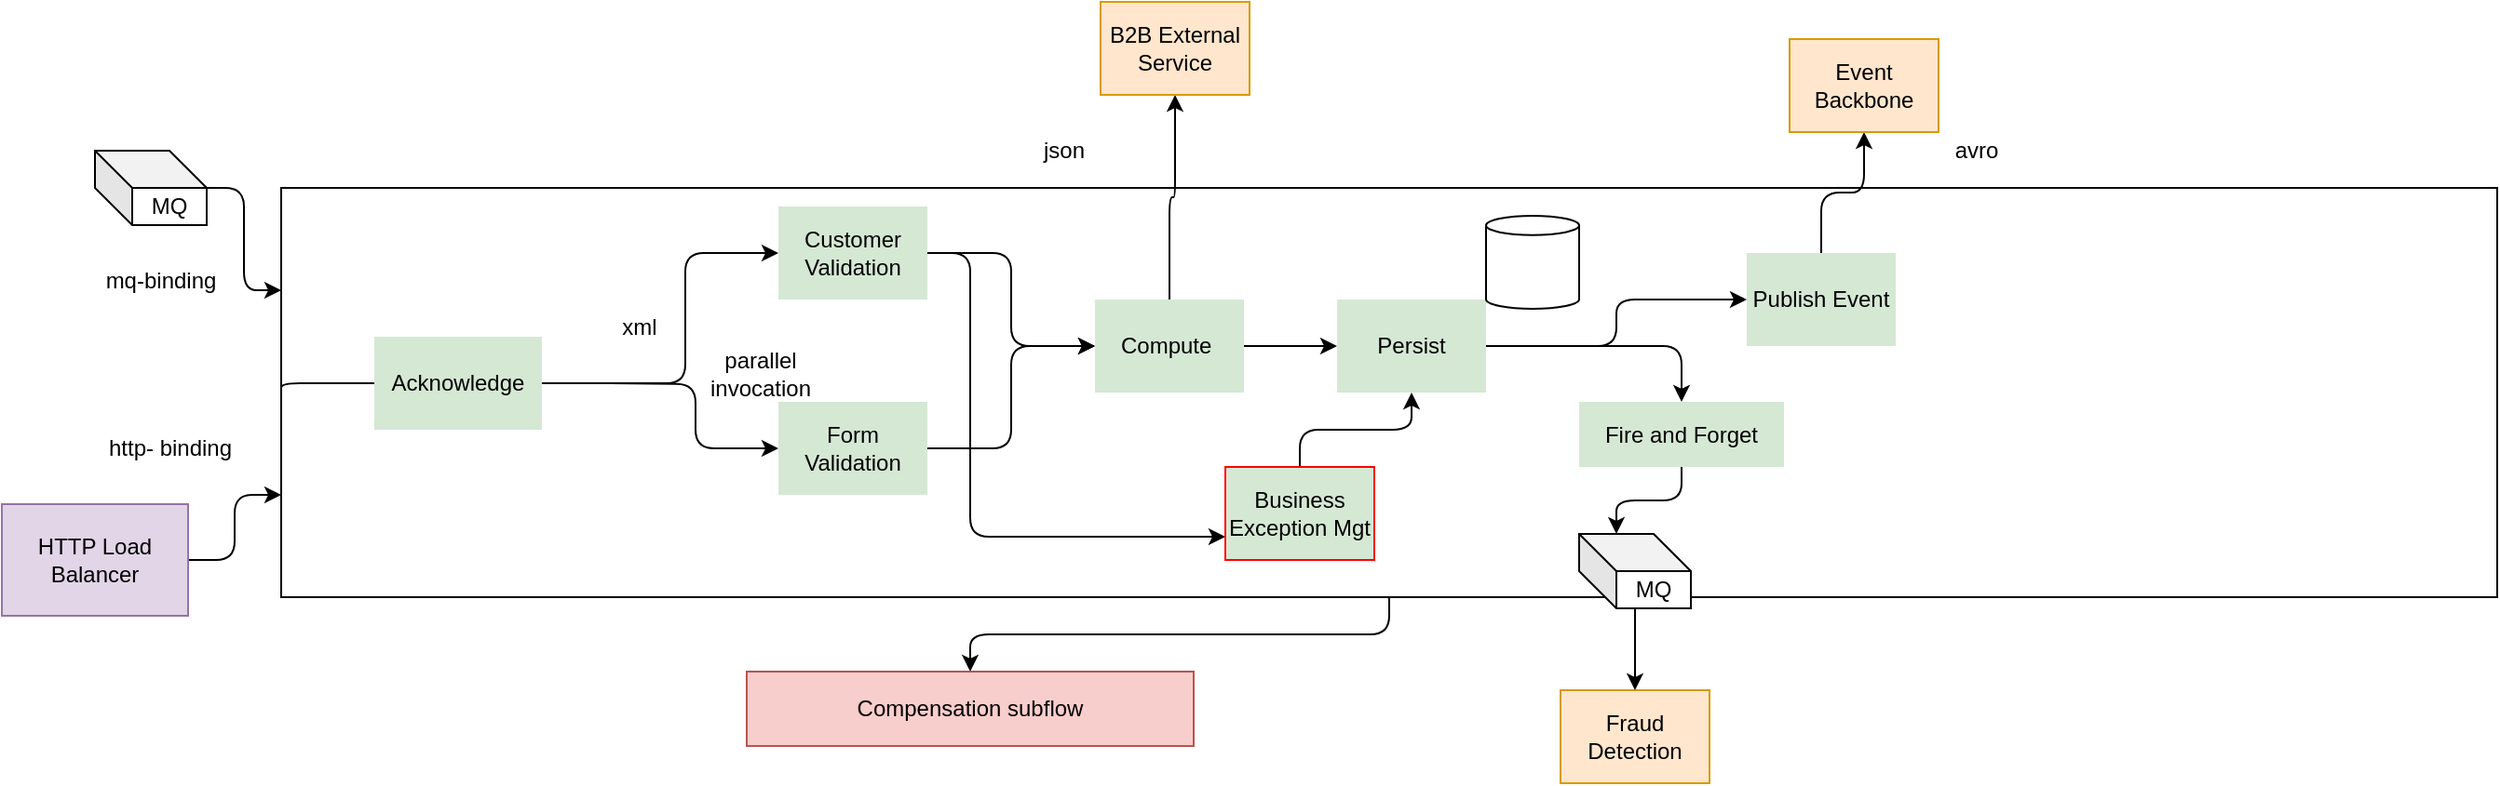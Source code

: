 <mxfile>
    <diagram id="m-HCIVWKF1rCuKatZ1oG" name="Page-1">
        <mxGraphModel dx="1902" dy="806" grid="1" gridSize="10" guides="1" tooltips="1" connect="1" arrows="1" fold="1" page="1" pageScale="1" pageWidth="850" pageHeight="1100" math="0" shadow="0">
            <root>
                <mxCell id="0"/>
                <mxCell id="1" parent="0"/>
                <mxCell id="46" style="edgeStyle=orthogonalEdgeStyle;html=1;entryX=0.5;entryY=0;entryDx=0;entryDy=0;endArrow=classic;endFill=1;" edge="1" parent="1" source="3" target="43">
                    <mxGeometry relative="1" as="geometry"/>
                </mxCell>
                <mxCell id="3" value="" style="rounded=0;whiteSpace=wrap;html=1;" vertex="1" parent="1">
                    <mxGeometry x="160" y="110" width="1190" height="220" as="geometry"/>
                </mxCell>
                <mxCell id="20" style="edgeStyle=orthogonalEdgeStyle;html=1;entryX=0;entryY=0.5;entryDx=0;entryDy=0;" edge="1" parent="1" target="5">
                    <mxGeometry relative="1" as="geometry">
                        <mxPoint x="337" y="215" as="sourcePoint"/>
                    </mxGeometry>
                </mxCell>
                <mxCell id="14" style="edgeStyle=orthogonalEdgeStyle;html=1;entryX=0;entryY=0.25;entryDx=0;entryDy=0;" edge="1" parent="1" source="2" target="3">
                    <mxGeometry relative="1" as="geometry"/>
                </mxCell>
                <mxCell id="2" value="MQ" style="shape=cube;whiteSpace=wrap;html=1;boundedLbl=1;backgroundOutline=1;darkOpacity=0.05;darkOpacity2=0.1;" vertex="1" parent="1">
                    <mxGeometry x="60" y="90" width="60" height="40" as="geometry"/>
                </mxCell>
                <mxCell id="19" style="edgeStyle=orthogonalEdgeStyle;html=1;exitX=1;exitY=0.5;exitDx=0;exitDy=0;entryX=0;entryY=0.5;entryDx=0;entryDy=0;" edge="1" parent="1" source="39" target="4">
                    <mxGeometry relative="1" as="geometry">
                        <mxPoint x="337" y="220" as="sourcePoint"/>
                        <Array as="points">
                            <mxPoint x="377" y="215"/>
                            <mxPoint x="377" y="145"/>
                        </Array>
                    </mxGeometry>
                </mxCell>
                <mxCell id="22" style="edgeStyle=orthogonalEdgeStyle;html=1;entryX=0;entryY=0.5;entryDx=0;entryDy=0;" edge="1" parent="1" source="4" target="6">
                    <mxGeometry relative="1" as="geometry"/>
                </mxCell>
                <mxCell id="45" style="edgeStyle=orthogonalEdgeStyle;html=1;entryX=0;entryY=0.75;entryDx=0;entryDy=0;endArrow=classic;endFill=1;" edge="1" parent="1" source="4" target="21">
                    <mxGeometry relative="1" as="geometry">
                        <Array as="points">
                            <mxPoint x="530" y="145"/>
                            <mxPoint x="530" y="298"/>
                        </Array>
                    </mxGeometry>
                </mxCell>
                <mxCell id="4" value="Customer Validation" style="rounded=0;whiteSpace=wrap;html=1;fillColor=#d5e8d4;strokeColor=none;" vertex="1" parent="1">
                    <mxGeometry x="427" y="120" width="80" height="50" as="geometry"/>
                </mxCell>
                <mxCell id="23" style="edgeStyle=orthogonalEdgeStyle;html=1;entryX=0;entryY=0.5;entryDx=0;entryDy=0;" edge="1" parent="1" source="5" target="6">
                    <mxGeometry relative="1" as="geometry"/>
                </mxCell>
                <mxCell id="5" value="Form Validation" style="rounded=0;whiteSpace=wrap;html=1;fillColor=#d5e8d4;strokeColor=none;" vertex="1" parent="1">
                    <mxGeometry x="427" y="225" width="80" height="50" as="geometry"/>
                </mxCell>
                <mxCell id="24" style="edgeStyle=orthogonalEdgeStyle;html=1;entryX=0;entryY=0.5;entryDx=0;entryDy=0;" edge="1" parent="1" source="6" target="8">
                    <mxGeometry relative="1" as="geometry"/>
                </mxCell>
                <mxCell id="32" style="edgeStyle=orthogonalEdgeStyle;html=1;" edge="1" parent="1" source="6" target="7">
                    <mxGeometry relative="1" as="geometry"/>
                </mxCell>
                <mxCell id="6" value="Compute&amp;nbsp;" style="rounded=0;whiteSpace=wrap;html=1;fillColor=#d5e8d4;strokeColor=none;" vertex="1" parent="1">
                    <mxGeometry x="597" y="170" width="80" height="50" as="geometry"/>
                </mxCell>
                <mxCell id="7" value="B2B External Service" style="rounded=0;whiteSpace=wrap;html=1;fillColor=#ffe6cc;strokeColor=#d79b00;" vertex="1" parent="1">
                    <mxGeometry x="600" y="10" width="80" height="50" as="geometry"/>
                </mxCell>
                <mxCell id="25" style="edgeStyle=orthogonalEdgeStyle;html=1;entryX=0;entryY=0.5;entryDx=0;entryDy=0;" edge="1" parent="1" source="8" target="10">
                    <mxGeometry relative="1" as="geometry"/>
                </mxCell>
                <mxCell id="26" style="edgeStyle=orthogonalEdgeStyle;html=1;" edge="1" parent="1" source="8" target="37">
                    <mxGeometry relative="1" as="geometry"/>
                </mxCell>
                <mxCell id="8" value="Persist" style="rounded=0;whiteSpace=wrap;html=1;fillColor=#d5e8d4;strokeColor=none;" vertex="1" parent="1">
                    <mxGeometry x="727" y="170" width="80" height="50" as="geometry"/>
                </mxCell>
                <mxCell id="29" style="edgeStyle=orthogonalEdgeStyle;html=1;entryX=0.5;entryY=1;entryDx=0;entryDy=0;" edge="1" parent="1" source="10" target="28">
                    <mxGeometry relative="1" as="geometry"/>
                </mxCell>
                <mxCell id="10" value="Publish Event" style="rounded=0;whiteSpace=wrap;html=1;fillColor=#d5e8d4;strokeColor=none;" vertex="1" parent="1">
                    <mxGeometry x="947" y="145" width="80" height="50" as="geometry"/>
                </mxCell>
                <mxCell id="11" value="Fraud Detection" style="rounded=0;whiteSpace=wrap;html=1;fillColor=#ffe6cc;strokeColor=#d79b00;" vertex="1" parent="1">
                    <mxGeometry x="847" y="380" width="80" height="50" as="geometry"/>
                </mxCell>
                <mxCell id="30" style="edgeStyle=orthogonalEdgeStyle;html=1;entryX=0.5;entryY=0;entryDx=0;entryDy=0;" edge="1" parent="1" source="12" target="11">
                    <mxGeometry relative="1" as="geometry"/>
                </mxCell>
                <mxCell id="12" value="MQ" style="shape=cube;whiteSpace=wrap;html=1;boundedLbl=1;backgroundOutline=1;darkOpacity=0.05;darkOpacity2=0.1;" vertex="1" parent="1">
                    <mxGeometry x="857" y="296" width="60" height="40" as="geometry"/>
                </mxCell>
                <mxCell id="15" style="edgeStyle=orthogonalEdgeStyle;html=1;entryX=0;entryY=0.75;entryDx=0;entryDy=0;" edge="1" parent="1" source="13" target="3">
                    <mxGeometry relative="1" as="geometry"/>
                </mxCell>
                <mxCell id="13" value="HTTP Load Balancer" style="rounded=0;whiteSpace=wrap;html=1;fillColor=#e1d5e7;strokeColor=#9673a6;" vertex="1" parent="1">
                    <mxGeometry x="10" y="280" width="100" height="60" as="geometry"/>
                </mxCell>
                <mxCell id="16" value="mq-binding" style="text;html=1;align=center;verticalAlign=middle;resizable=0;points=[];autosize=1;strokeColor=none;fillColor=none;" vertex="1" parent="1">
                    <mxGeometry x="60" y="150" width="70" height="20" as="geometry"/>
                </mxCell>
                <mxCell id="17" value="http- binding" style="text;html=1;align=center;verticalAlign=middle;resizable=0;points=[];autosize=1;strokeColor=none;fillColor=none;" vertex="1" parent="1">
                    <mxGeometry x="60" y="240" width="80" height="20" as="geometry"/>
                </mxCell>
                <mxCell id="18" value="xml" style="text;html=1;align=center;verticalAlign=middle;resizable=0;points=[];autosize=1;strokeColor=none;fillColor=none;" vertex="1" parent="1">
                    <mxGeometry x="337" y="175" width="30" height="20" as="geometry"/>
                </mxCell>
                <mxCell id="44" style="edgeStyle=orthogonalEdgeStyle;html=1;entryX=0.5;entryY=1;entryDx=0;entryDy=0;endArrow=classic;endFill=1;" edge="1" parent="1" source="21" target="8">
                    <mxGeometry relative="1" as="geometry"/>
                </mxCell>
                <mxCell id="21" value="Business Exception Mgt" style="rounded=0;whiteSpace=wrap;html=1;fillColor=#d5e8d4;strokeColor=#FF0000;" vertex="1" parent="1">
                    <mxGeometry x="667" y="260" width="80" height="50" as="geometry"/>
                </mxCell>
                <mxCell id="28" value="Event Backbone" style="rounded=0;whiteSpace=wrap;html=1;fillColor=#ffe6cc;strokeColor=#d79b00;" vertex="1" parent="1">
                    <mxGeometry x="970" y="30" width="80" height="50" as="geometry"/>
                </mxCell>
                <mxCell id="33" value="" style="shape=cylinder3;whiteSpace=wrap;html=1;boundedLbl=1;backgroundOutline=1;size=5.172;" vertex="1" parent="1">
                    <mxGeometry x="807" y="125" width="50" height="50" as="geometry"/>
                </mxCell>
                <mxCell id="34" value="parallel &lt;br&gt;invocation" style="text;html=1;align=center;verticalAlign=middle;resizable=0;points=[];autosize=1;strokeColor=none;fillColor=none;" vertex="1" parent="1">
                    <mxGeometry x="382" y="195" width="70" height="30" as="geometry"/>
                </mxCell>
                <mxCell id="35" value="json" style="text;html=1;align=center;verticalAlign=middle;resizable=0;points=[];autosize=1;strokeColor=none;fillColor=none;" vertex="1" parent="1">
                    <mxGeometry x="560" y="80" width="40" height="20" as="geometry"/>
                </mxCell>
                <mxCell id="36" value="avro" style="text;html=1;align=center;verticalAlign=middle;resizable=0;points=[];autosize=1;strokeColor=none;fillColor=none;" vertex="1" parent="1">
                    <mxGeometry x="1050" y="80" width="40" height="20" as="geometry"/>
                </mxCell>
                <mxCell id="38" style="edgeStyle=orthogonalEdgeStyle;html=1;entryX=0;entryY=0;entryDx=20;entryDy=0;entryPerimeter=0;" edge="1" parent="1" source="37" target="12">
                    <mxGeometry relative="1" as="geometry"/>
                </mxCell>
                <mxCell id="37" value="Fire and Forget" style="rounded=0;whiteSpace=wrap;html=1;fillColor=#d5e8d4;strokeColor=none;" vertex="1" parent="1">
                    <mxGeometry x="857" y="225" width="110" height="35" as="geometry"/>
                </mxCell>
                <mxCell id="42" style="edgeStyle=orthogonalEdgeStyle;html=1;entryX=0;entryY=0.5;entryDx=0;entryDy=0;endArrow=none;endFill=0;" edge="1" parent="1" source="39" target="3">
                    <mxGeometry relative="1" as="geometry">
                        <Array as="points">
                            <mxPoint x="160" y="215"/>
                        </Array>
                    </mxGeometry>
                </mxCell>
                <mxCell id="39" value="Acknowledge" style="rounded=0;whiteSpace=wrap;html=1;fillColor=#d5e8d4;strokeColor=none;" vertex="1" parent="1">
                    <mxGeometry x="210" y="190" width="90" height="50" as="geometry"/>
                </mxCell>
                <mxCell id="43" value="Compensation subflow" style="rounded=0;whiteSpace=wrap;html=1;fillColor=#f8cecc;strokeColor=#b85450;" vertex="1" parent="1">
                    <mxGeometry x="410" y="370" width="240" height="40" as="geometry"/>
                </mxCell>
            </root>
        </mxGraphModel>
    </diagram>
</mxfile>